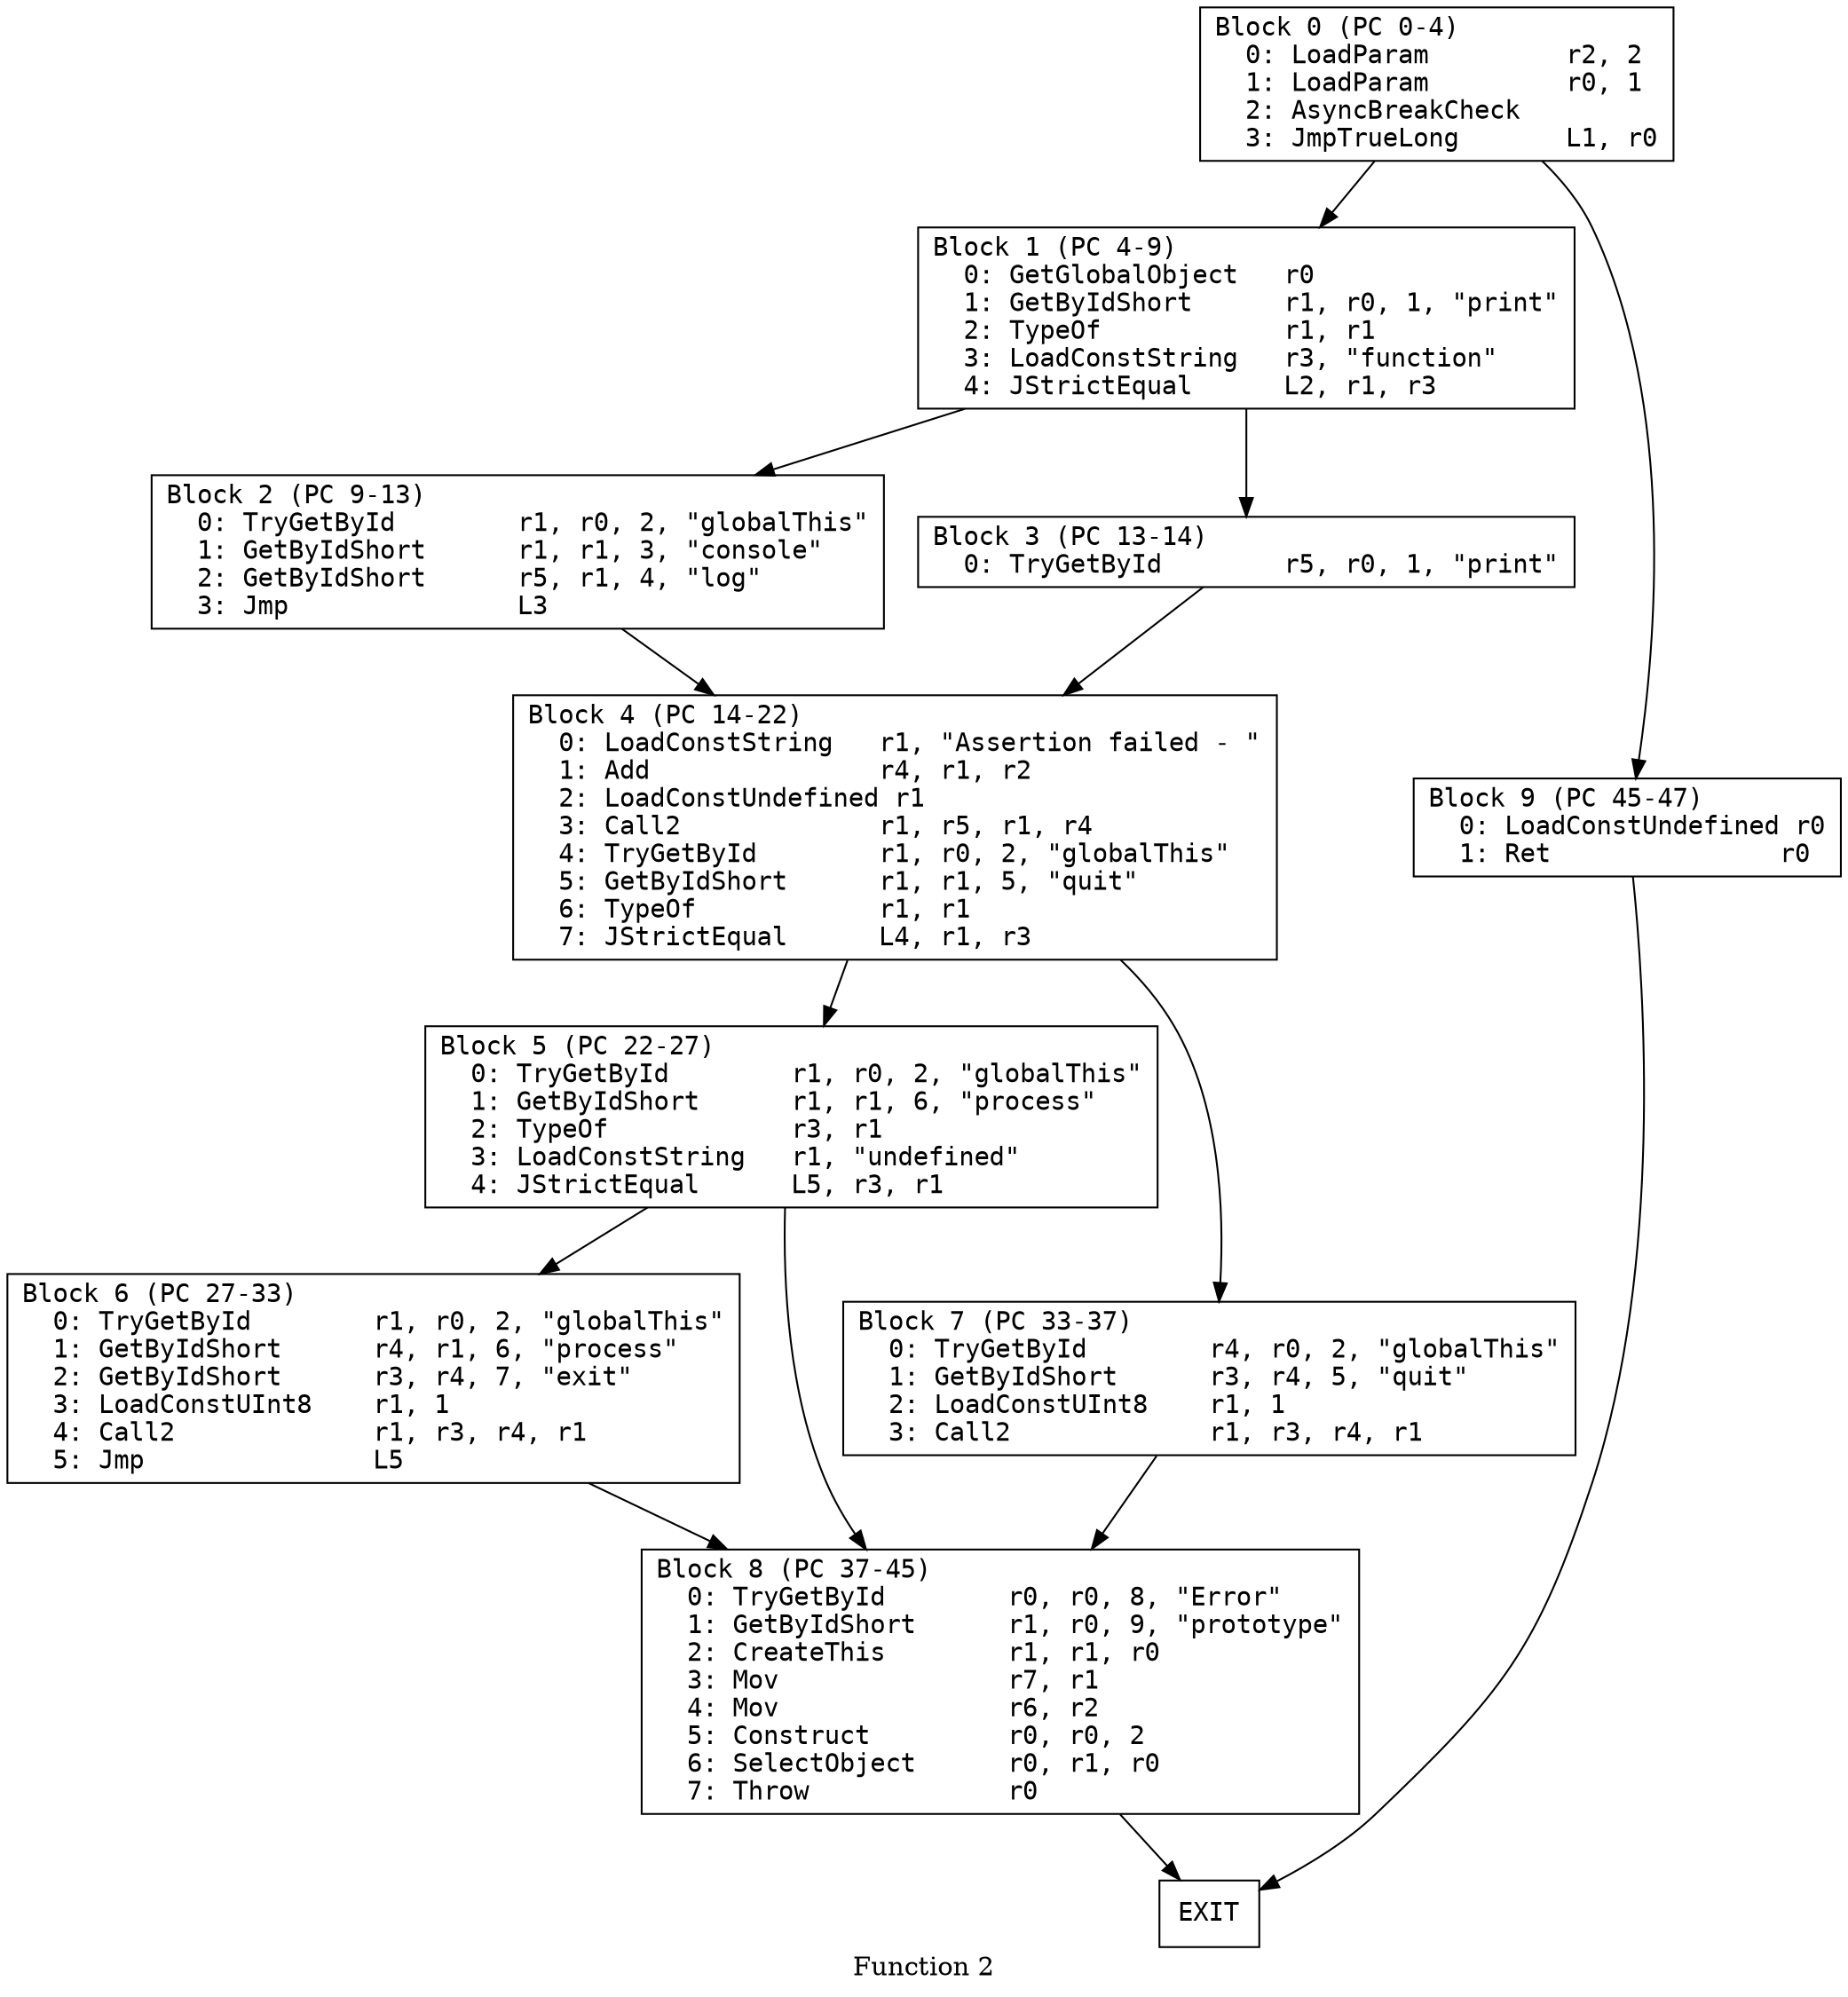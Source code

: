 // Function 2 from cjs-show-source
// Generated from data/cjs-show-source.dot

digraph {
  rankdir=TB;
  node [shape=box, fontname="monospace"];

  label = "Function 2";
  style = filled;
  color = lightgrey;

  f2_n0 [ label = "Block 0 (PC 0-4)\l  0: LoadParam         r2, 2\l  1: LoadParam         r0, 1\l  2: AsyncBreakCheck   \l  3: JmpTrueLong       L1, r0\l" ]
  f2_n1 [ label = "Block 1 (PC 4-9)\l  0: GetGlobalObject   r0\l  1: GetByIdShort      r1, r0, 1, \"print\"\l  2: TypeOf            r1, r1\l  3: LoadConstString   r3, \"function\"\l  4: JStrictEqual      L2, r1, r3\l" ]
  f2_n2 [ label = "Block 2 (PC 9-13)\l  0: TryGetById        r1, r0, 2, \"globalThis\"\l  1: GetByIdShort      r1, r1, 3, \"console\"\l  2: GetByIdShort      r5, r1, 4, \"log\"\l  3: Jmp               L3\l" ]
  f2_n3 [ label = "Block 3 (PC 13-14)\l  0: TryGetById        r5, r0, 1, \"print\"\l" ]
  f2_n4 [ label = "Block 4 (PC 14-22)\l  0: LoadConstString   r1, \"Assertion failed ‑ \"\l  1: Add               r4, r1, r2\l  2: LoadConstUndefined r1\l  3: Call2             r1, r5, r1, r4\l  4: TryGetById        r1, r0, 2, \"globalThis\"\l  5: GetByIdShort      r1, r1, 5, \"quit\"\l  6: TypeOf            r1, r1\l  7: JStrictEqual      L4, r1, r3\l" ]
  f2_n5 [ label = "Block 5 (PC 22-27)\l  0: TryGetById        r1, r0, 2, \"globalThis\"\l  1: GetByIdShort      r1, r1, 6, \"process\"\l  2: TypeOf            r3, r1\l  3: LoadConstString   r1, \"undefined\"\l  4: JStrictEqual      L5, r3, r1\l" ]
  f2_n6 [ label = "Block 6 (PC 27-33)\l  0: TryGetById        r1, r0, 2, \"globalThis\"\l  1: GetByIdShort      r4, r1, 6, \"process\"\l  2: GetByIdShort      r3, r4, 7, \"exit\"\l  3: LoadConstUInt8    r1, 1\l  4: Call2             r1, r3, r4, r1\l  5: Jmp               L5\l" ]
  f2_n7 [ label = "Block 7 (PC 33-37)\l  0: TryGetById        r4, r0, 2, \"globalThis\"\l  1: GetByIdShort      r3, r4, 5, \"quit\"\l  2: LoadConstUInt8    r1, 1\l  3: Call2             r1, r3, r4, r1\l" ]
  f2_n8 [ label = "Block 8 (PC 37-45)\l  0: TryGetById        r0, r0, 8, \"Error\"\l  1: GetByIdShort      r1, r0, 9, \"prototype\"\l  2: CreateThis        r1, r1, r0\l  3: Mov               r7, r1\l  4: Mov               r6, r2\l  5: Construct         r0, r0, 2\l  6: SelectObject      r0, r1, r0\l  7: Throw             r0\l" ]
  f2_n9 [ label = "Block 9 (PC 45-47)\l  0: LoadConstUndefined r0\l  1: Ret               r0\l" ]
  f2_n10 [ label = "EXIT" ]

  f2_n0 -> f2_n9
  f2_n0 -> f2_n1
  f2_n1 -> f2_n3
  f2_n1 -> f2_n2
  f2_n2 -> f2_n4
  f2_n3 -> f2_n4
  f2_n4 -> f2_n7
  f2_n4 -> f2_n5
  f2_n5 -> f2_n8
  f2_n5 -> f2_n6
  f2_n6 -> f2_n8
  f2_n7 -> f2_n8
  f2_n8 -> f2_n10
  f2_n9 -> f2_n10
}
